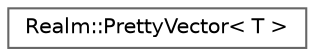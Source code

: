 digraph "Graphical Class Hierarchy"
{
 // LATEX_PDF_SIZE
  bgcolor="transparent";
  edge [fontname=Helvetica,fontsize=10,labelfontname=Helvetica,labelfontsize=10];
  node [fontname=Helvetica,fontsize=10,shape=box,height=0.2,width=0.4];
  rankdir="LR";
  Node0 [id="Node000000",label="Realm::PrettyVector\< T \>",height=0.2,width=0.4,color="grey40", fillcolor="white", style="filled",URL="$classRealm_1_1PrettyVector.html",tooltip=" "];
}
